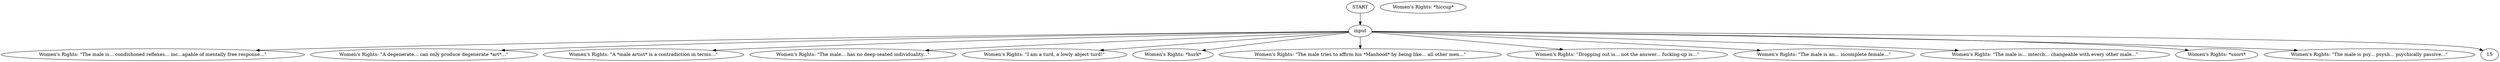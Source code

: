 # COAST / WOMENS RIGHTS second stage barks
# Barks for WR protester post-mercenary tribunal. The Women's Rights protester is drunk, lying in the sand. He uses the tare drunk/working class drunk idle animation.
# ==================================================
digraph G {
	  0 [label="START"];
	  1 [label="input"];
	  2 [label="Women's Rights: \"The male is... condishoned reflexes... inc...apable of mentally free response...\""];
	  3 [label="Women's Rights: \"A degenerate... can only produce degenerate *art*...\""];
	  4 [label="Women's Rights: \"A *male artist* is a contradiction in terms...\""];
	  5 [label="Women's Rights: \"The male... has no deep-seated individuality...\""];
	  6 [label="Women's Rights: \"I am a turd, a lowly abject turd!\""];
	  7 [label="Women's Rights: *hurk*"];
	  8 [label="Women's Rights: *hiccup*"];
	  9 [label="Women's Rights: \"The male tries to affirm his *Manhood* by being like... all other men...\""];
	  10 [label="Women's Rights: \"Dropping out is... not the answer... fucking-up is...\""];
	  11 [label="Women's Rights: \"The male is an... incomplete female...\""];
	  12 [label="Women's Rights: \"The male is... interch... changeable with every other male...\""];
	  13 [label="Women's Rights: *snort*"];
	  14 [label="Women's Rights: \"The male is psy... psysh... psychically passive...\""];
	  0 -> 1
	  1 -> 2
	  1 -> 3
	  1 -> 4
	  1 -> 5
	  1 -> 6
	  1 -> 7
	  1 -> 9
	  1 -> 10
	  1 -> 11
	  1 -> 12
	  1 -> 13
	  1 -> 14
	  1 -> 15
}

